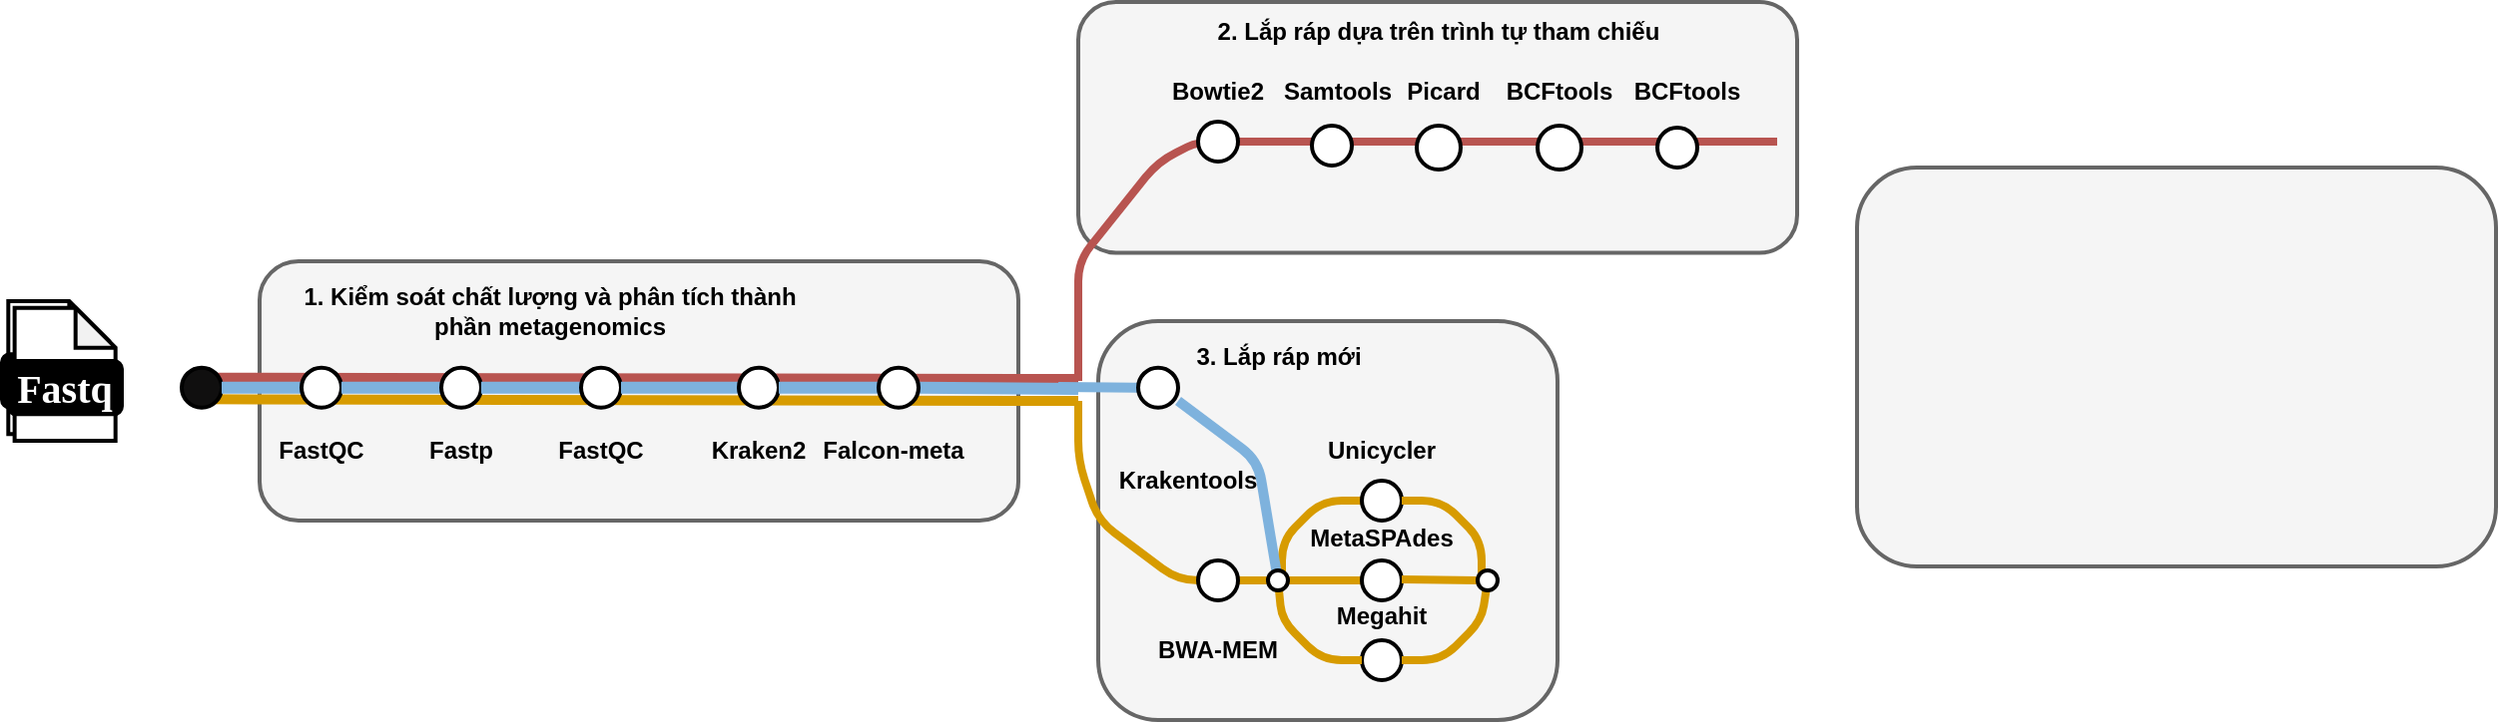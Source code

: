 <mxfile version="23.1.4" type="github">
  <diagram name="Trang-1" id="ojN81It_VC9VHGHLu68o">
    <mxGraphModel dx="1947" dy="444" grid="1" gridSize="10" guides="1" tooltips="1" connect="0" arrows="0" fold="1" page="1" pageScale="1" pageWidth="827" pageHeight="1169" math="0" shadow="0">
      <root>
        <mxCell id="0" />
        <mxCell id="1" parent="0" />
        <mxCell id="Rq4Nq84HAXk63PqMcCeA-216" value="" style="rounded=1;whiteSpace=wrap;html=1;strokeWidth=2;fillColor=#f5f5f5;fontColor=#333333;strokeColor=#666666;" parent="1" vertex="1">
          <mxGeometry x="280" y="360" width="230" height="200" as="geometry" />
        </mxCell>
        <mxCell id="Rq4Nq84HAXk63PqMcCeA-212" value="" style="rounded=1;whiteSpace=wrap;html=1;strokeWidth=2;fillColor=#f5f5f5;fontColor=#333333;strokeColor=#666666;" parent="1" vertex="1">
          <mxGeometry x="270" y="200" width="360" height="125.75" as="geometry" />
        </mxCell>
        <mxCell id="Rq4Nq84HAXk63PqMcCeA-210" value="" style="rounded=1;whiteSpace=wrap;html=1;strokeWidth=2;fillColor=#f5f5f5;fontColor=#333333;strokeColor=#666666;" parent="1" vertex="1">
          <mxGeometry x="-140" y="330" width="380" height="130" as="geometry" />
        </mxCell>
        <mxCell id="Rq4Nq84HAXk63PqMcCeA-57" value="" style="endArrow=none;html=1;rounded=1;strokeWidth=5;fillColor=#ffe6cc;strokeColor=#d79b00;" parent="1" edge="1">
          <mxGeometry width="50" height="50" relative="1" as="geometry">
            <mxPoint x="-169" y="399.17" as="sourcePoint" />
            <mxPoint x="270" y="400" as="targetPoint" />
          </mxGeometry>
        </mxCell>
        <mxCell id="Rq4Nq84HAXk63PqMcCeA-58" value="" style="endArrow=none;html=1;rounded=1;strokeWidth=5;strokeColor=#b85450;fillColor=#f8cecc;" parent="1" edge="1">
          <mxGeometry width="50" height="50" relative="1" as="geometry">
            <mxPoint x="-161" y="388.41" as="sourcePoint" />
            <mxPoint x="270" y="389" as="targetPoint" />
          </mxGeometry>
        </mxCell>
        <mxCell id="Rq4Nq84HAXk63PqMcCeA-59" value="" style="group" parent="1" vertex="1" connectable="0">
          <mxGeometry x="-269" y="350" width="60" height="70" as="geometry" />
        </mxCell>
        <mxCell id="Rq4Nq84HAXk63PqMcCeA-60" value="" style="shape=note;whiteSpace=wrap;html=1;backgroundOutline=1;darkOpacity=0.05;rounded=1;size=20;strokeWidth=2;" parent="Rq4Nq84HAXk63PqMcCeA-59" vertex="1">
          <mxGeometry x="3.158" width="50.526" height="66.667" as="geometry" />
        </mxCell>
        <mxCell id="Rq4Nq84HAXk63PqMcCeA-61" value="&lt;font data-font-src=&quot;https://fonts.googleapis.com/css?family=Maven+Pro&quot; face=&quot;Maven Pro&quot; color=&quot;#ffffff&quot;&gt;&lt;b&gt;&lt;font style=&quot;font-size: 20px;&quot;&gt;Fastq&lt;/font&gt;&lt;/b&gt;&lt;/font&gt;" style="rounded=1;whiteSpace=wrap;html=1;strokeWidth=2;fillColor=#000000;" parent="Rq4Nq84HAXk63PqMcCeA-59" vertex="1">
          <mxGeometry y="26.667" width="56.842" height="26.667" as="geometry" />
        </mxCell>
        <mxCell id="Rq4Nq84HAXk63PqMcCeA-62" value="" style="shape=note;whiteSpace=wrap;html=1;backgroundOutline=1;darkOpacity=0.05;rounded=1;size=20;strokeWidth=2;" parent="Rq4Nq84HAXk63PqMcCeA-59" vertex="1">
          <mxGeometry x="6.316" y="3.333" width="50.526" height="66.667" as="geometry" />
        </mxCell>
        <mxCell id="Rq4Nq84HAXk63PqMcCeA-63" value="&lt;font data-font-src=&quot;https://fonts.googleapis.com/css?family=Maven+Pro&quot; face=&quot;Maven Pro&quot; color=&quot;#ffffff&quot;&gt;&lt;b&gt;&lt;font style=&quot;font-size: 20px;&quot;&gt;Fastq&lt;/font&gt;&lt;/b&gt;&lt;/font&gt;" style="rounded=1;whiteSpace=wrap;html=1;strokeWidth=2;fillColor=#000000;" parent="Rq4Nq84HAXk63PqMcCeA-59" vertex="1">
          <mxGeometry x="3.158" y="30.0" width="56.842" height="26.667" as="geometry" />
        </mxCell>
        <mxCell id="Rq4Nq84HAXk63PqMcCeA-64" value="" style="endArrow=none;html=1;rounded=1;strokeWidth=6;strokeColor=#7EB2DD;shadow=0;" parent="1" source="Rq4Nq84HAXk63PqMcCeA-81" edge="1">
          <mxGeometry width="50" height="50" relative="1" as="geometry">
            <mxPoint x="-179" y="393.58" as="sourcePoint" />
            <mxPoint x="270" y="394" as="targetPoint" />
          </mxGeometry>
        </mxCell>
        <mxCell id="Rq4Nq84HAXk63PqMcCeA-65" value="" style="endArrow=none;html=1;rounded=1;strokeWidth=6;strokeColor=#7EB2DD;shadow=0;" parent="1" target="Rq4Nq84HAXk63PqMcCeA-66" edge="1">
          <mxGeometry width="50" height="50" relative="1" as="geometry">
            <mxPoint x="-179" y="393.58" as="sourcePoint" />
            <mxPoint x="181" y="393.58" as="targetPoint" />
          </mxGeometry>
        </mxCell>
        <mxCell id="Rq4Nq84HAXk63PqMcCeA-66" value="" style="ellipse;whiteSpace=wrap;html=1;aspect=fixed;rounded=1;rotation=0;strokeWidth=2;fillColor=#100f0f;" parent="1" vertex="1">
          <mxGeometry x="-179" y="383.33" width="20" height="20" as="geometry" />
        </mxCell>
        <mxCell id="Rq4Nq84HAXk63PqMcCeA-67" value="" style="endArrow=none;html=1;rounded=1;strokeWidth=6;strokeColor=#7EB2DD;shadow=0;" parent="1" source="Rq4Nq84HAXk63PqMcCeA-66" target="Rq4Nq84HAXk63PqMcCeA-68" edge="1">
          <mxGeometry width="50" height="50" relative="1" as="geometry">
            <mxPoint x="-159" y="393" as="sourcePoint" />
            <mxPoint x="181" y="393.58" as="targetPoint" />
          </mxGeometry>
        </mxCell>
        <mxCell id="Rq4Nq84HAXk63PqMcCeA-68" value="" style="ellipse;whiteSpace=wrap;html=1;aspect=fixed;rounded=1;rotation=0;strokeWidth=2;shadow=0;" parent="1" vertex="1">
          <mxGeometry x="-119" y="383.33" width="20" height="20" as="geometry" />
        </mxCell>
        <mxCell id="Rq4Nq84HAXk63PqMcCeA-69" value="FastQC" style="rounded=1;whiteSpace=wrap;html=1;strokeColor=none;fillColor=none;fontStyle=1" parent="1" vertex="1">
          <mxGeometry x="-129" y="420" width="40" height="10" as="geometry" />
        </mxCell>
        <mxCell id="Rq4Nq84HAXk63PqMcCeA-70" value="" style="endArrow=none;html=1;rounded=1;strokeWidth=6;strokeColor=#7EB2DD;shadow=0;" parent="1" source="Rq4Nq84HAXk63PqMcCeA-68" target="Rq4Nq84HAXk63PqMcCeA-71" edge="1">
          <mxGeometry width="50" height="50" relative="1" as="geometry">
            <mxPoint x="-99" y="393" as="sourcePoint" />
            <mxPoint x="181" y="393.58" as="targetPoint" />
          </mxGeometry>
        </mxCell>
        <mxCell id="Rq4Nq84HAXk63PqMcCeA-71" value="" style="ellipse;whiteSpace=wrap;html=1;aspect=fixed;rounded=1;rotation=0;strokeWidth=2;shadow=0;" parent="1" vertex="1">
          <mxGeometry x="-49" y="383.33" width="20" height="20" as="geometry" />
        </mxCell>
        <mxCell id="Rq4Nq84HAXk63PqMcCeA-72" value="Fastp" style="rounded=1;whiteSpace=wrap;html=1;strokeColor=none;fillColor=none;fontStyle=1" parent="1" vertex="1">
          <mxGeometry x="-59" y="420" width="40" height="10" as="geometry" />
        </mxCell>
        <mxCell id="Rq4Nq84HAXk63PqMcCeA-73" value="" style="endArrow=none;html=1;rounded=1;strokeWidth=6;strokeColor=#7EB2DD;shadow=0;" parent="1" source="Rq4Nq84HAXk63PqMcCeA-71" target="Rq4Nq84HAXk63PqMcCeA-74" edge="1">
          <mxGeometry width="50" height="50" relative="1" as="geometry">
            <mxPoint x="-29" y="393" as="sourcePoint" />
            <mxPoint x="181" y="393.58" as="targetPoint" />
          </mxGeometry>
        </mxCell>
        <mxCell id="Rq4Nq84HAXk63PqMcCeA-74" value="" style="ellipse;whiteSpace=wrap;html=1;aspect=fixed;rounded=1;rotation=0;strokeWidth=2;shadow=0;" parent="1" vertex="1">
          <mxGeometry x="21" y="383.33" width="20" height="20" as="geometry" />
        </mxCell>
        <mxCell id="Rq4Nq84HAXk63PqMcCeA-75" value="FastQC" style="rounded=1;whiteSpace=wrap;html=1;strokeColor=none;fillColor=none;fontStyle=1" parent="1" vertex="1">
          <mxGeometry x="11" y="420" width="40" height="10" as="geometry" />
        </mxCell>
        <mxCell id="Rq4Nq84HAXk63PqMcCeA-77" value="" style="endArrow=none;html=1;rounded=1;strokeWidth=6;strokeColor=#7EB2DD;shadow=0;" parent="1" source="Rq4Nq84HAXk63PqMcCeA-74" target="Rq4Nq84HAXk63PqMcCeA-76" edge="1">
          <mxGeometry width="50" height="50" relative="1" as="geometry">
            <mxPoint x="41" y="393" as="sourcePoint" />
            <mxPoint x="181" y="393.58" as="targetPoint" />
          </mxGeometry>
        </mxCell>
        <mxCell id="Rq4Nq84HAXk63PqMcCeA-76" value="" style="ellipse;whiteSpace=wrap;html=1;aspect=fixed;rounded=1;rotation=0;strokeWidth=2;shadow=0;" parent="1" vertex="1">
          <mxGeometry x="100" y="383.33" width="20" height="20" as="geometry" />
        </mxCell>
        <mxCell id="Rq4Nq84HAXk63PqMcCeA-80" value="Kraken2" style="rounded=1;whiteSpace=wrap;html=1;strokeColor=none;fillColor=none;fontStyle=1" parent="1" vertex="1">
          <mxGeometry x="90" y="420" width="40" height="10" as="geometry" />
        </mxCell>
        <mxCell id="Rq4Nq84HAXk63PqMcCeA-82" value="" style="endArrow=none;html=1;rounded=1;strokeWidth=6;strokeColor=#7EB2DD;shadow=0;" parent="1" source="Rq4Nq84HAXk63PqMcCeA-76" target="Rq4Nq84HAXk63PqMcCeA-81" edge="1">
          <mxGeometry width="50" height="50" relative="1" as="geometry">
            <mxPoint x="120" y="393" as="sourcePoint" />
            <mxPoint x="270" y="394" as="targetPoint" />
          </mxGeometry>
        </mxCell>
        <mxCell id="Rq4Nq84HAXk63PqMcCeA-81" value="" style="ellipse;whiteSpace=wrap;html=1;aspect=fixed;rounded=1;rotation=0;strokeWidth=2;shadow=0;" parent="1" vertex="1">
          <mxGeometry x="170" y="383.33" width="20" height="20" as="geometry" />
        </mxCell>
        <mxCell id="Rq4Nq84HAXk63PqMcCeA-84" value="Falcon-meta" style="rounded=1;whiteSpace=wrap;html=1;strokeColor=none;fillColor=none;fontStyle=1;arcSize=50;" parent="1" vertex="1">
          <mxGeometry x="140" y="420" width="75" height="10" as="geometry" />
        </mxCell>
        <mxCell id="Rq4Nq84HAXk63PqMcCeA-90" value="" style="endArrow=none;html=1;rounded=1;strokeWidth=4;strokeColor=#d79b00;fillColor=#ffe6cc;" parent="1" edge="1">
          <mxGeometry width="50" height="50" relative="1" as="geometry">
            <mxPoint x="270" y="400" as="sourcePoint" />
            <mxPoint x="400" y="490" as="targetPoint" />
            <Array as="points">
              <mxPoint x="270" y="430" />
              <mxPoint x="280" y="460" />
              <mxPoint x="320" y="490" />
              <mxPoint x="410" y="490" />
              <mxPoint x="360" y="490" />
            </Array>
          </mxGeometry>
        </mxCell>
        <mxCell id="Rq4Nq84HAXk63PqMcCeA-97" value="" style="endArrow=none;html=1;rounded=1;strokeWidth=4;fillColor=#ffe6cc;strokeColor=#d79b00;" parent="1" edge="1">
          <mxGeometry width="50" height="50" relative="1" as="geometry">
            <mxPoint x="412" y="450" as="sourcePoint" />
            <mxPoint x="372" y="490" as="targetPoint" />
            <Array as="points">
              <mxPoint x="392" y="450" />
              <mxPoint x="372" y="470" />
            </Array>
          </mxGeometry>
        </mxCell>
        <mxCell id="Rq4Nq84HAXk63PqMcCeA-98" value="" style="endArrow=none;html=1;rounded=1;strokeWidth=4;fillColor=#ffe6cc;strokeColor=#d79b00;" parent="1" source="Rq4Nq84HAXk63PqMcCeA-162" edge="1">
          <mxGeometry width="50" height="50" relative="1" as="geometry">
            <mxPoint x="412" y="530" as="sourcePoint" />
            <mxPoint x="372" y="490" as="targetPoint" />
            <Array as="points" />
          </mxGeometry>
        </mxCell>
        <mxCell id="Rq4Nq84HAXk63PqMcCeA-99" value="" style="endArrow=none;html=1;rounded=1;strokeWidth=4;fillColor=#ffe6cc;strokeColor=#d79b00;" parent="1" source="Rq4Nq84HAXk63PqMcCeA-162" edge="1">
          <mxGeometry width="50" height="50" relative="1" as="geometry">
            <mxPoint x="372" y="490" as="sourcePoint" />
            <mxPoint x="412" y="490" as="targetPoint" />
          </mxGeometry>
        </mxCell>
        <mxCell id="Rq4Nq84HAXk63PqMcCeA-100" value="" style="ellipse;whiteSpace=wrap;html=1;aspect=fixed;rounded=1;rotation=0;strokeWidth=2;shadow=0;" parent="1" vertex="1">
          <mxGeometry x="412" y="440" width="20" height="20" as="geometry" />
        </mxCell>
        <mxCell id="Rq4Nq84HAXk63PqMcCeA-101" value="" style="endArrow=none;html=1;rounded=1;strokeWidth=4;fillColor=#ffe6cc;strokeColor=#d79b00;" parent="1" edge="1">
          <mxGeometry width="50" height="50" relative="1" as="geometry">
            <mxPoint x="432" y="450" as="sourcePoint" />
            <mxPoint x="472" y="490" as="targetPoint" />
            <Array as="points">
              <mxPoint x="452" y="450" />
              <mxPoint x="472" y="470" />
            </Array>
          </mxGeometry>
        </mxCell>
        <mxCell id="Rq4Nq84HAXk63PqMcCeA-102" value="" style="ellipse;whiteSpace=wrap;html=1;aspect=fixed;rounded=1;rotation=0;strokeWidth=2;shadow=0;" parent="1" vertex="1">
          <mxGeometry x="412" y="480" width="20" height="20" as="geometry" />
        </mxCell>
        <mxCell id="Rq4Nq84HAXk63PqMcCeA-103" value="" style="ellipse;whiteSpace=wrap;html=1;aspect=fixed;rounded=1;rotation=0;strokeWidth=2;shadow=0;" parent="1" vertex="1">
          <mxGeometry x="412" y="520" width="20" height="20" as="geometry" />
        </mxCell>
        <mxCell id="Rq4Nq84HAXk63PqMcCeA-104" value="" style="endArrow=none;html=1;rounded=1;strokeWidth=4;fillColor=#ffe6cc;strokeColor=#d79b00;" parent="1" source="Rq4Nq84HAXk63PqMcCeA-166" edge="1">
          <mxGeometry width="50" height="50" relative="1" as="geometry">
            <mxPoint x="432" y="489.47" as="sourcePoint" />
            <mxPoint x="472" y="489.47" as="targetPoint" />
          </mxGeometry>
        </mxCell>
        <mxCell id="Rq4Nq84HAXk63PqMcCeA-105" value="" style="endArrow=none;html=1;rounded=1;strokeWidth=4;fillColor=#ffe6cc;strokeColor=#d79b00;" parent="1" source="Rq4Nq84HAXk63PqMcCeA-166" edge="1">
          <mxGeometry width="50" height="50" relative="1" as="geometry">
            <mxPoint x="432" y="530" as="sourcePoint" />
            <mxPoint x="472" y="490" as="targetPoint" />
            <Array as="points" />
          </mxGeometry>
        </mxCell>
        <mxCell id="Rq4Nq84HAXk63PqMcCeA-106" value="Unicycler" style="rounded=1;whiteSpace=wrap;html=1;strokeColor=none;fillColor=none;fontStyle=1" parent="1" vertex="1">
          <mxGeometry x="402" y="420" width="40" height="10" as="geometry" />
        </mxCell>
        <mxCell id="Rq4Nq84HAXk63PqMcCeA-107" value="MetaSPAdes" style="rounded=1;whiteSpace=wrap;html=1;strokeColor=none;fillColor=none;fontStyle=1;arcSize=50;" parent="1" vertex="1">
          <mxGeometry x="402" y="464" width="40" height="10" as="geometry" />
        </mxCell>
        <mxCell id="Rq4Nq84HAXk63PqMcCeA-108" value="Megahit" style="rounded=1;whiteSpace=wrap;html=1;strokeColor=none;fillColor=none;fontStyle=1;arcSize=50;" parent="1" vertex="1">
          <mxGeometry x="402" y="503" width="40" height="10" as="geometry" />
        </mxCell>
        <mxCell id="Rq4Nq84HAXk63PqMcCeA-127" value="" style="endArrow=none;html=1;rounded=1;strokeWidth=4;strokeColor=#b85450;fillColor=#f8cecc;" parent="1" edge="1">
          <mxGeometry width="50" height="50" relative="1" as="geometry">
            <mxPoint x="270" y="390" as="sourcePoint" />
            <mxPoint x="620" y="270" as="targetPoint" />
            <Array as="points">
              <mxPoint x="270" y="330" />
              <mxPoint x="310" y="280" />
              <mxPoint x="330" y="270" />
              <mxPoint x="350" y="270" />
            </Array>
          </mxGeometry>
        </mxCell>
        <mxCell id="Rq4Nq84HAXk63PqMcCeA-130" value="Bowtie2" style="rounded=1;whiteSpace=wrap;html=1;strokeColor=none;fillColor=none;fontStyle=1" parent="1" vertex="1">
          <mxGeometry x="305" y="240" width="70" height="10" as="geometry" />
        </mxCell>
        <mxCell id="Rq4Nq84HAXk63PqMcCeA-133" value="Samtools" style="rounded=1;whiteSpace=wrap;html=1;strokeColor=none;fillColor=none;fontStyle=1" parent="1" vertex="1">
          <mxGeometry x="365" y="240" width="70" height="10" as="geometry" />
        </mxCell>
        <mxCell id="Rq4Nq84HAXk63PqMcCeA-135" value="" style="ellipse;whiteSpace=wrap;html=1;aspect=fixed;rounded=1;rotation=0;strokeWidth=2;shadow=0;" parent="1" vertex="1">
          <mxGeometry x="330" y="480" width="20" height="20" as="geometry" />
        </mxCell>
        <mxCell id="Rq4Nq84HAXk63PqMcCeA-136" value="BWA-MEM" style="rounded=1;whiteSpace=wrap;html=1;strokeColor=none;fillColor=none;fontStyle=1;arcSize=50;" parent="1" vertex="1">
          <mxGeometry x="305" y="520" width="70" height="10" as="geometry" />
        </mxCell>
        <mxCell id="Rq4Nq84HAXk63PqMcCeA-139" value="" style="ellipse;whiteSpace=wrap;html=1;aspect=fixed;rounded=1;rotation=0;strokeWidth=2;shadow=0;" parent="1" vertex="1">
          <mxGeometry x="330" y="260" width="20" height="20" as="geometry" />
        </mxCell>
        <mxCell id="Rq4Nq84HAXk63PqMcCeA-147" value="" style="ellipse;whiteSpace=wrap;html=1;aspect=fixed;rounded=1;rotation=0;strokeWidth=2;shadow=0;" parent="1" vertex="1">
          <mxGeometry x="387" y="262" width="20" height="20" as="geometry" />
        </mxCell>
        <mxCell id="Rq4Nq84HAXk63PqMcCeA-152" value="" style="endArrow=none;html=1;rounded=1;strokeWidth=5;strokeColor=#7EB2DD;" parent="1" source="Rq4Nq84HAXk63PqMcCeA-153" edge="1">
          <mxGeometry width="50" height="50" relative="1" as="geometry">
            <mxPoint x="285" y="392.62" as="sourcePoint" />
            <mxPoint x="260" y="393" as="targetPoint" />
          </mxGeometry>
        </mxCell>
        <mxCell id="Rq4Nq84HAXk63PqMcCeA-153" value="" style="ellipse;whiteSpace=wrap;html=1;aspect=fixed;rounded=1;rotation=0;strokeWidth=2;shadow=0;" parent="1" vertex="1">
          <mxGeometry x="300" y="383.33" width="20" height="20" as="geometry" />
        </mxCell>
        <mxCell id="Rq4Nq84HAXk63PqMcCeA-154" value="" style="endArrow=none;html=1;rounded=1;strokeWidth=5;strokeColor=#7EB2DD;" parent="1" edge="1">
          <mxGeometry width="50" height="50" relative="1" as="geometry">
            <mxPoint x="320" y="400" as="sourcePoint" />
            <mxPoint x="370" y="490" as="targetPoint" />
            <Array as="points">
              <mxPoint x="360" y="430" />
            </Array>
          </mxGeometry>
        </mxCell>
        <mxCell id="Rq4Nq84HAXk63PqMcCeA-155" value="Krakentools" style="rounded=1;whiteSpace=wrap;html=1;strokeColor=none;fillColor=none;fontStyle=1;arcSize=50;" parent="1" vertex="1">
          <mxGeometry x="290" y="435" width="70" height="10" as="geometry" />
        </mxCell>
        <mxCell id="Rq4Nq84HAXk63PqMcCeA-164" value="" style="endArrow=none;html=1;rounded=1;strokeWidth=4;fillColor=#ffe6cc;strokeColor=#d79b00;" parent="1" target="Rq4Nq84HAXk63PqMcCeA-162" edge="1">
          <mxGeometry width="50" height="50" relative="1" as="geometry">
            <mxPoint x="412" y="530" as="sourcePoint" />
            <mxPoint x="372" y="490" as="targetPoint" />
            <Array as="points">
              <mxPoint x="392" y="530" />
              <mxPoint x="372" y="510" />
            </Array>
          </mxGeometry>
        </mxCell>
        <mxCell id="Rq4Nq84HAXk63PqMcCeA-165" value="" style="endArrow=none;html=1;rounded=1;strokeWidth=4;fillColor=#ffe6cc;strokeColor=#d79b00;" parent="1" target="Rq4Nq84HAXk63PqMcCeA-162" edge="1">
          <mxGeometry width="50" height="50" relative="1" as="geometry">
            <mxPoint x="372" y="490" as="sourcePoint" />
            <mxPoint x="412" y="490" as="targetPoint" />
          </mxGeometry>
        </mxCell>
        <mxCell id="Rq4Nq84HAXk63PqMcCeA-162" value="" style="ellipse;whiteSpace=wrap;html=1;aspect=fixed;rounded=1;rotation=0;strokeWidth=2;fillColor=#FFFFFF;" parent="1" vertex="1">
          <mxGeometry x="365" y="485" width="10" height="10" as="geometry" />
        </mxCell>
        <mxCell id="Rq4Nq84HAXk63PqMcCeA-167" value="" style="endArrow=none;html=1;rounded=1;strokeWidth=4;fillColor=#ffe6cc;strokeColor=#d79b00;" parent="1" target="Rq4Nq84HAXk63PqMcCeA-166" edge="1">
          <mxGeometry width="50" height="50" relative="1" as="geometry">
            <mxPoint x="432" y="530" as="sourcePoint" />
            <mxPoint x="472" y="490" as="targetPoint" />
            <Array as="points">
              <mxPoint x="452" y="530" />
              <mxPoint x="472" y="510" />
            </Array>
          </mxGeometry>
        </mxCell>
        <mxCell id="Rq4Nq84HAXk63PqMcCeA-168" value="" style="endArrow=none;html=1;rounded=1;strokeWidth=4;fillColor=#ffe6cc;strokeColor=#d79b00;" parent="1" target="Rq4Nq84HAXk63PqMcCeA-166" edge="1">
          <mxGeometry width="50" height="50" relative="1" as="geometry">
            <mxPoint x="432" y="489.47" as="sourcePoint" />
            <mxPoint x="472" y="489.47" as="targetPoint" />
          </mxGeometry>
        </mxCell>
        <mxCell id="Rq4Nq84HAXk63PqMcCeA-166" value="" style="ellipse;whiteSpace=wrap;html=1;aspect=fixed;rounded=1;rotation=0;strokeWidth=2;fillColor=#FFFFFF;" parent="1" vertex="1">
          <mxGeometry x="470" y="485" width="10" height="10" as="geometry" />
        </mxCell>
        <mxCell id="Rq4Nq84HAXk63PqMcCeA-170" value="" style="ellipse;whiteSpace=wrap;html=1;aspect=fixed;rounded=1;rotation=0;strokeWidth=2;shadow=0;" parent="1" vertex="1">
          <mxGeometry x="439.5" y="262" width="22" height="22" as="geometry" />
        </mxCell>
        <mxCell id="Rq4Nq84HAXk63PqMcCeA-174" value="Picard" style="rounded=1;whiteSpace=wrap;html=1;strokeColor=none;fillColor=none;fontStyle=1" parent="1" vertex="1">
          <mxGeometry x="418" y="240" width="70" height="10" as="geometry" />
        </mxCell>
        <mxCell id="Rq4Nq84HAXk63PqMcCeA-175" value="" style="ellipse;whiteSpace=wrap;html=1;aspect=fixed;rounded=1;rotation=0;strokeWidth=2;shadow=0;" parent="1" vertex="1">
          <mxGeometry x="500" y="262" width="22" height="22" as="geometry" />
        </mxCell>
        <mxCell id="Rq4Nq84HAXk63PqMcCeA-177" value="BCFtools" style="rounded=1;whiteSpace=wrap;html=1;strokeColor=none;fillColor=none;fontStyle=1" parent="1" vertex="1">
          <mxGeometry x="476" y="240" width="70" height="10" as="geometry" />
        </mxCell>
        <mxCell id="Rq4Nq84HAXk63PqMcCeA-179" value="" style="ellipse;whiteSpace=wrap;html=1;aspect=fixed;rounded=1;rotation=0;strokeWidth=2;shadow=0;" parent="1" vertex="1">
          <mxGeometry x="560" y="263" width="20" height="20" as="geometry" />
        </mxCell>
        <mxCell id="Rq4Nq84HAXk63PqMcCeA-182" value="BCFtools" style="rounded=1;whiteSpace=wrap;html=1;strokeColor=none;fillColor=none;fontStyle=1" parent="1" vertex="1">
          <mxGeometry x="540" y="240" width="70" height="10" as="geometry" />
        </mxCell>
        <mxCell id="Rq4Nq84HAXk63PqMcCeA-211" value="1. Kiểm soát chất lượng và phân tích thành phần metagenomics" style="rounded=1;whiteSpace=wrap;html=1;strokeColor=none;fillColor=none;fontStyle=1;arcSize=50;" parent="1" vertex="1">
          <mxGeometry x="-119" y="350" width="249" height="10" as="geometry" />
        </mxCell>
        <mxCell id="Rq4Nq84HAXk63PqMcCeA-213" value="2. Lắp ráp dựa trên trình tự tham chiếu" style="rounded=1;whiteSpace=wrap;html=1;strokeColor=none;fillColor=none;fontStyle=1;arcSize=50;" parent="1" vertex="1">
          <mxGeometry x="281" y="210" width="339" height="10" as="geometry" />
        </mxCell>
        <mxCell id="Rq4Nq84HAXk63PqMcCeA-217" value="3. Lắp ráp mới" style="rounded=1;whiteSpace=wrap;html=1;strokeColor=none;fillColor=none;fontStyle=1;arcSize=50;" parent="1" vertex="1">
          <mxGeometry x="201" y="373.33" width="339" height="10" as="geometry" />
        </mxCell>
        <mxCell id="BC8sr0u7JZYwJdRh1Qwk-5" value="" style="rounded=1;whiteSpace=wrap;html=1;strokeWidth=2;fillColor=#f5f5f5;fontColor=#333333;strokeColor=#666666;" vertex="1" parent="1">
          <mxGeometry x="660" y="283" width="320" height="200" as="geometry" />
        </mxCell>
      </root>
    </mxGraphModel>
  </diagram>
</mxfile>
